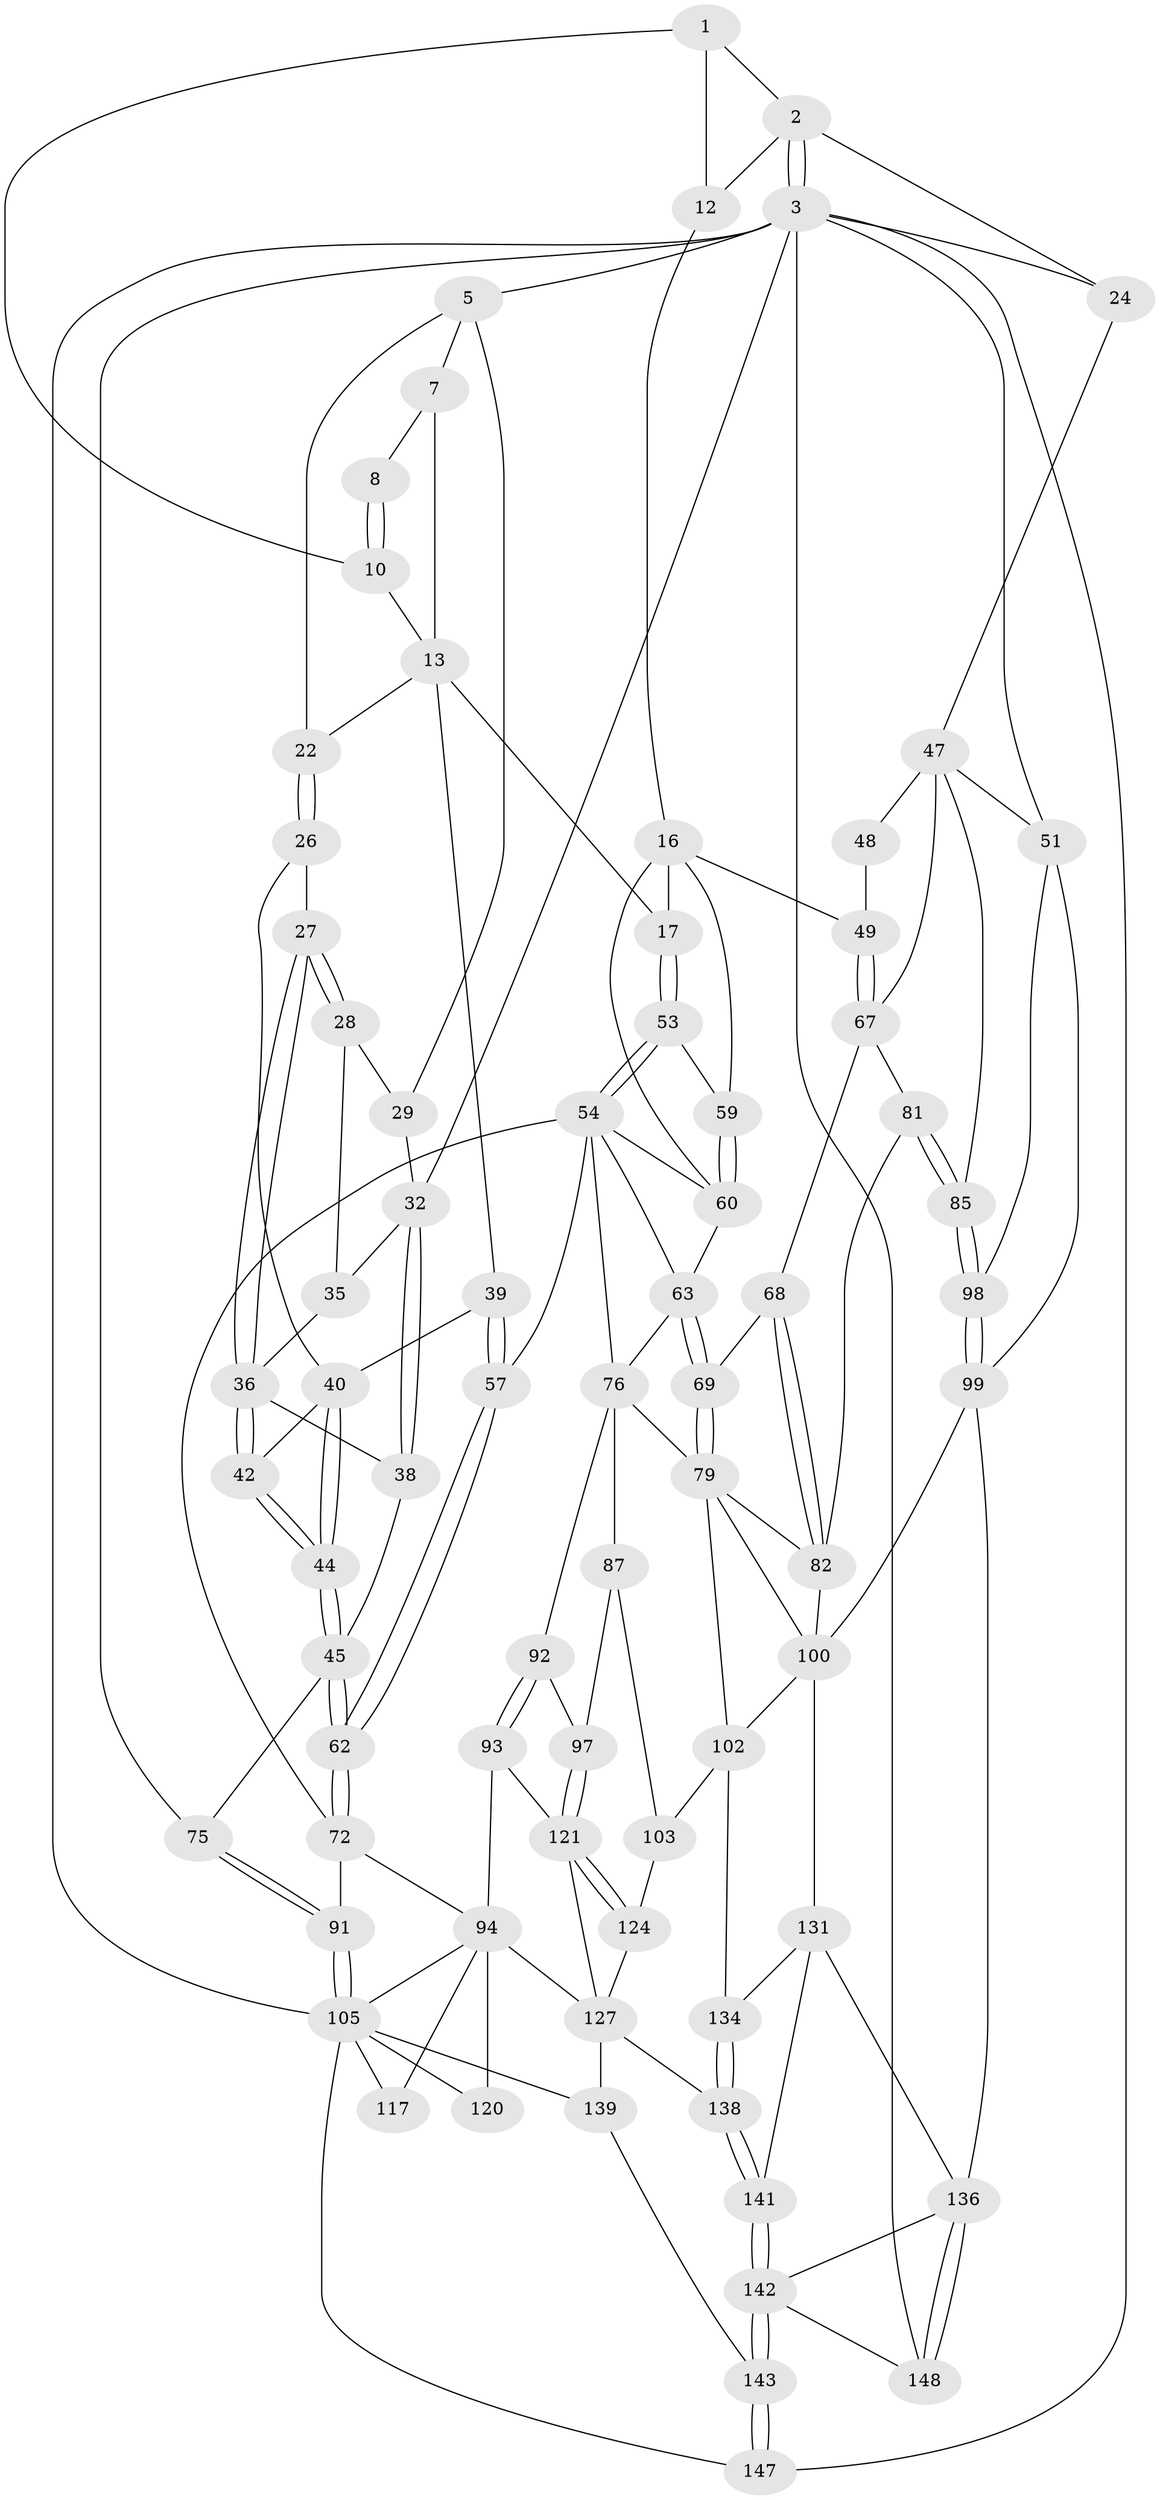 // original degree distribution, {3: 0.02702702702702703, 4: 0.20270270270270271, 6: 0.21621621621621623, 5: 0.5540540540540541}
// Generated by graph-tools (version 1.1) at 2025/16/03/09/25 04:16:56]
// undirected, 74 vertices, 168 edges
graph export_dot {
graph [start="1"]
  node [color=gray90,style=filled];
  1 [pos="+0.6519462585665989+0",super="+9"];
  2 [pos="+0.8702383499309738+0",super="+11"];
  3 [pos="+1+0",super="+23+4+113"];
  5 [pos="+0.1637850884259652+0",super="+6"];
  7 [pos="+0.3463680140832887+0"];
  8 [pos="+0.5319099055911697+0"];
  10 [pos="+0.5881474502196059+0.0355593111377846"];
  12 [pos="+0.7054791676313599+0.08926620456056031",super="+15"];
  13 [pos="+0.585515458909822+0.03904858608929094",super="+14"];
  16 [pos="+0.6407278080111315+0.2246558264650268",super="+50"];
  17 [pos="+0.5625717796572592+0.2417994112211258",super="+18"];
  22 [pos="+0.3765086554607285+0.16091078286314314"];
  24 [pos="+1+0.18538869987254658",super="+43"];
  26 [pos="+0.2771422242221228+0.22376386746890986"];
  27 [pos="+0.2595734755837521+0.22423091889859245"];
  28 [pos="+0.19595276270316597+0.14241039973693198"];
  29 [pos="+0.1553826875265711+0"];
  32 [pos="+0+0.2882779768007143",super="+33"];
  35 [pos="+0.07037973225324934+0.2071922256108609"];
  36 [pos="+0.22638377429987575+0.2556816737480257",super="+37"];
  38 [pos="+0.17404369802080283+0.30274820236506267"];
  39 [pos="+0.4222237113006593+0.3409068379967297"];
  40 [pos="+0.3943795883698405+0.3357183688966654",super="+41"];
  42 [pos="+0.26957208892875256+0.4308520158599803"];
  44 [pos="+0.2676117016620328+0.4420389467882769"];
  45 [pos="+0.25450838531591813+0.4941100524789738",super="+46"];
  47 [pos="+0.8301387413701006+0.31654362714546735",super="+52"];
  48 [pos="+0.8131387738507266+0.35373858546089776"];
  49 [pos="+0.7246946093283919+0.40205867225301933"];
  51 [pos="+1+0.47210770896022164",super="+109"];
  53 [pos="+0.5635829466883+0.24878420353996342"];
  54 [pos="+0.5275136201811503+0.39688599308703565",super="+55"];
  57 [pos="+0.4234943268147389+0.3863111202895154"];
  59 [pos="+0.601146141126414+0.33503542816435"];
  60 [pos="+0.6055532931422412+0.428159886629806",super="+61"];
  62 [pos="+0.25866317442193587+0.5056796769464281"];
  63 [pos="+0.6017567256592498+0.4866834489360618",super="+64"];
  67 [pos="+0.7034555593486442+0.4665784969581191",super="+74"];
  68 [pos="+0.6290249529301971+0.49853177963166967"];
  69 [pos="+0.6126780865660842+0.5018089468320108"];
  72 [pos="+0.2590198889846285+0.5131734746984672",super="+90"];
  75 [pos="+0+0.3799002561490483"];
  76 [pos="+0.44659691666968626+0.5518590222295102",super="+80+77"];
  79 [pos="+0.5996534682214932+0.5322197993342239",super="+84"];
  81 [pos="+0.8100500425465024+0.5650580173665554"];
  82 [pos="+0.7482981814895744+0.613961292173313",super="+83"];
  85 [pos="+0.8767899877110019+0.5844909921891801"];
  87 [pos="+0.4388928998124676+0.6413173782674984",super="+96"];
  91 [pos="+0+0.5608894401389517"];
  92 [pos="+0.36038855896898103+0.6816868078508305"];
  93 [pos="+0.2427415026279134+0.7405836607017389"];
  94 [pos="+0.23134102491317934+0.7375286678616101",super="+95+118"];
  97 [pos="+0.4160828614567226+0.7313526054487489"];
  98 [pos="+0.8837483118988755+0.7274828693921435"];
  99 [pos="+0.8689357750701635+0.7699004736300525",super="+126"];
  100 [pos="+0.8491179488010457+0.7747336049088484",super="+101"];
  102 [pos="+0.5386388098573353+0.7088337360219419",super="+111"];
  103 [pos="+0.470271148135044+0.7330624490095048",super="+123"];
  105 [pos="+0+0.6317502784798592",super="+106+115"];
  117 [pos="+0.0933391408830191+0.7475961386354819"];
  120 [pos="+0.0594676091170303+0.8265951498024341"];
  121 [pos="+0.39432264662380434+0.7571066416274879",super="+122"];
  124 [pos="+0.45237088806405246+0.8561130779342677"];
  127 [pos="+0.35547336453704054+0.8820890482133346",super="+135+128"];
  131 [pos="+0.7626933311660681+0.8611318869801602",super="+132"];
  134 [pos="+0.5837601573141157+0.843927289703094"];
  136 [pos="+0.8804400812260712+0.9655337181336879",super="+137"];
  138 [pos="+0.4660648879777207+0.9609036158839981"];
  139 [pos="+0.16336486308750336+0.9180710887388535",super="+144"];
  141 [pos="+0.496313705121934+1"];
  142 [pos="+0.4986426975695009+1",super="+146"];
  143 [pos="+0.3227661574155532+1"];
  147 [pos="+0.1518858379000824+1"];
  148 [pos="+1+1"];
  1 -- 2;
  1 -- 10;
  1 -- 12;
  2 -- 3;
  2 -- 3;
  2 -- 24 [weight=2];
  2 -- 12 [weight=2];
  3 -- 24;
  3 -- 51 [weight=2];
  3 -- 32;
  3 -- 147;
  3 -- 5;
  3 -- 105;
  3 -- 75;
  3 -- 148;
  5 -- 29;
  5 -- 22;
  5 -- 7;
  7 -- 8;
  7 -- 13;
  8 -- 10;
  8 -- 10;
  10 -- 13;
  12 -- 16;
  13 -- 39;
  13 -- 22;
  13 -- 17 [weight=3];
  16 -- 17;
  16 -- 49;
  16 -- 59;
  16 -- 60;
  17 -- 53;
  17 -- 53;
  22 -- 26;
  22 -- 26;
  24 -- 47;
  26 -- 27;
  26 -- 40;
  27 -- 28;
  27 -- 28;
  27 -- 36;
  27 -- 36;
  28 -- 29;
  28 -- 35;
  29 -- 32;
  32 -- 38;
  32 -- 38;
  32 -- 35;
  35 -- 36;
  36 -- 42;
  36 -- 42;
  36 -- 38;
  38 -- 45;
  39 -- 40;
  39 -- 57;
  39 -- 57;
  40 -- 44;
  40 -- 44;
  40 -- 42;
  42 -- 44;
  42 -- 44;
  44 -- 45;
  44 -- 45;
  45 -- 62;
  45 -- 62;
  45 -- 75;
  47 -- 48 [weight=2];
  47 -- 51;
  47 -- 67;
  47 -- 85;
  48 -- 49;
  49 -- 67;
  49 -- 67;
  51 -- 99;
  51 -- 98;
  53 -- 54;
  53 -- 54;
  53 -- 59;
  54 -- 72;
  54 -- 57;
  54 -- 76;
  54 -- 60;
  54 -- 63 [weight=2];
  57 -- 62;
  57 -- 62;
  59 -- 60;
  59 -- 60;
  60 -- 63;
  62 -- 72;
  62 -- 72;
  63 -- 69;
  63 -- 69;
  63 -- 76;
  67 -- 68;
  67 -- 81;
  68 -- 69;
  68 -- 82;
  68 -- 82;
  69 -- 79;
  69 -- 79;
  72 -- 91;
  72 -- 94;
  75 -- 91;
  75 -- 91;
  76 -- 87 [weight=2];
  76 -- 79 [weight=2];
  76 -- 92;
  79 -- 82;
  79 -- 102;
  79 -- 100;
  81 -- 82;
  81 -- 85;
  81 -- 85;
  82 -- 100;
  85 -- 98;
  85 -- 98;
  87 -- 97;
  87 -- 103;
  91 -- 105;
  91 -- 105;
  92 -- 93;
  92 -- 93;
  92 -- 97;
  93 -- 94;
  93 -- 121;
  94 -- 105;
  94 -- 120 [weight=2];
  94 -- 117;
  94 -- 127;
  97 -- 121;
  97 -- 121;
  98 -- 99;
  98 -- 99;
  99 -- 100;
  99 -- 136;
  100 -- 131;
  100 -- 102;
  102 -- 103 [weight=2];
  102 -- 134;
  103 -- 124;
  105 -- 147;
  105 -- 117;
  105 -- 120;
  105 -- 139;
  121 -- 124;
  121 -- 124;
  121 -- 127;
  124 -- 127;
  127 -- 138;
  127 -- 139 [weight=2];
  131 -- 136 [weight=2];
  131 -- 141;
  131 -- 134;
  134 -- 138;
  134 -- 138;
  136 -- 148;
  136 -- 148;
  136 -- 142;
  138 -- 141;
  138 -- 141;
  139 -- 143;
  141 -- 142;
  141 -- 142;
  142 -- 143;
  142 -- 143;
  142 -- 148;
  143 -- 147;
  143 -- 147;
}
